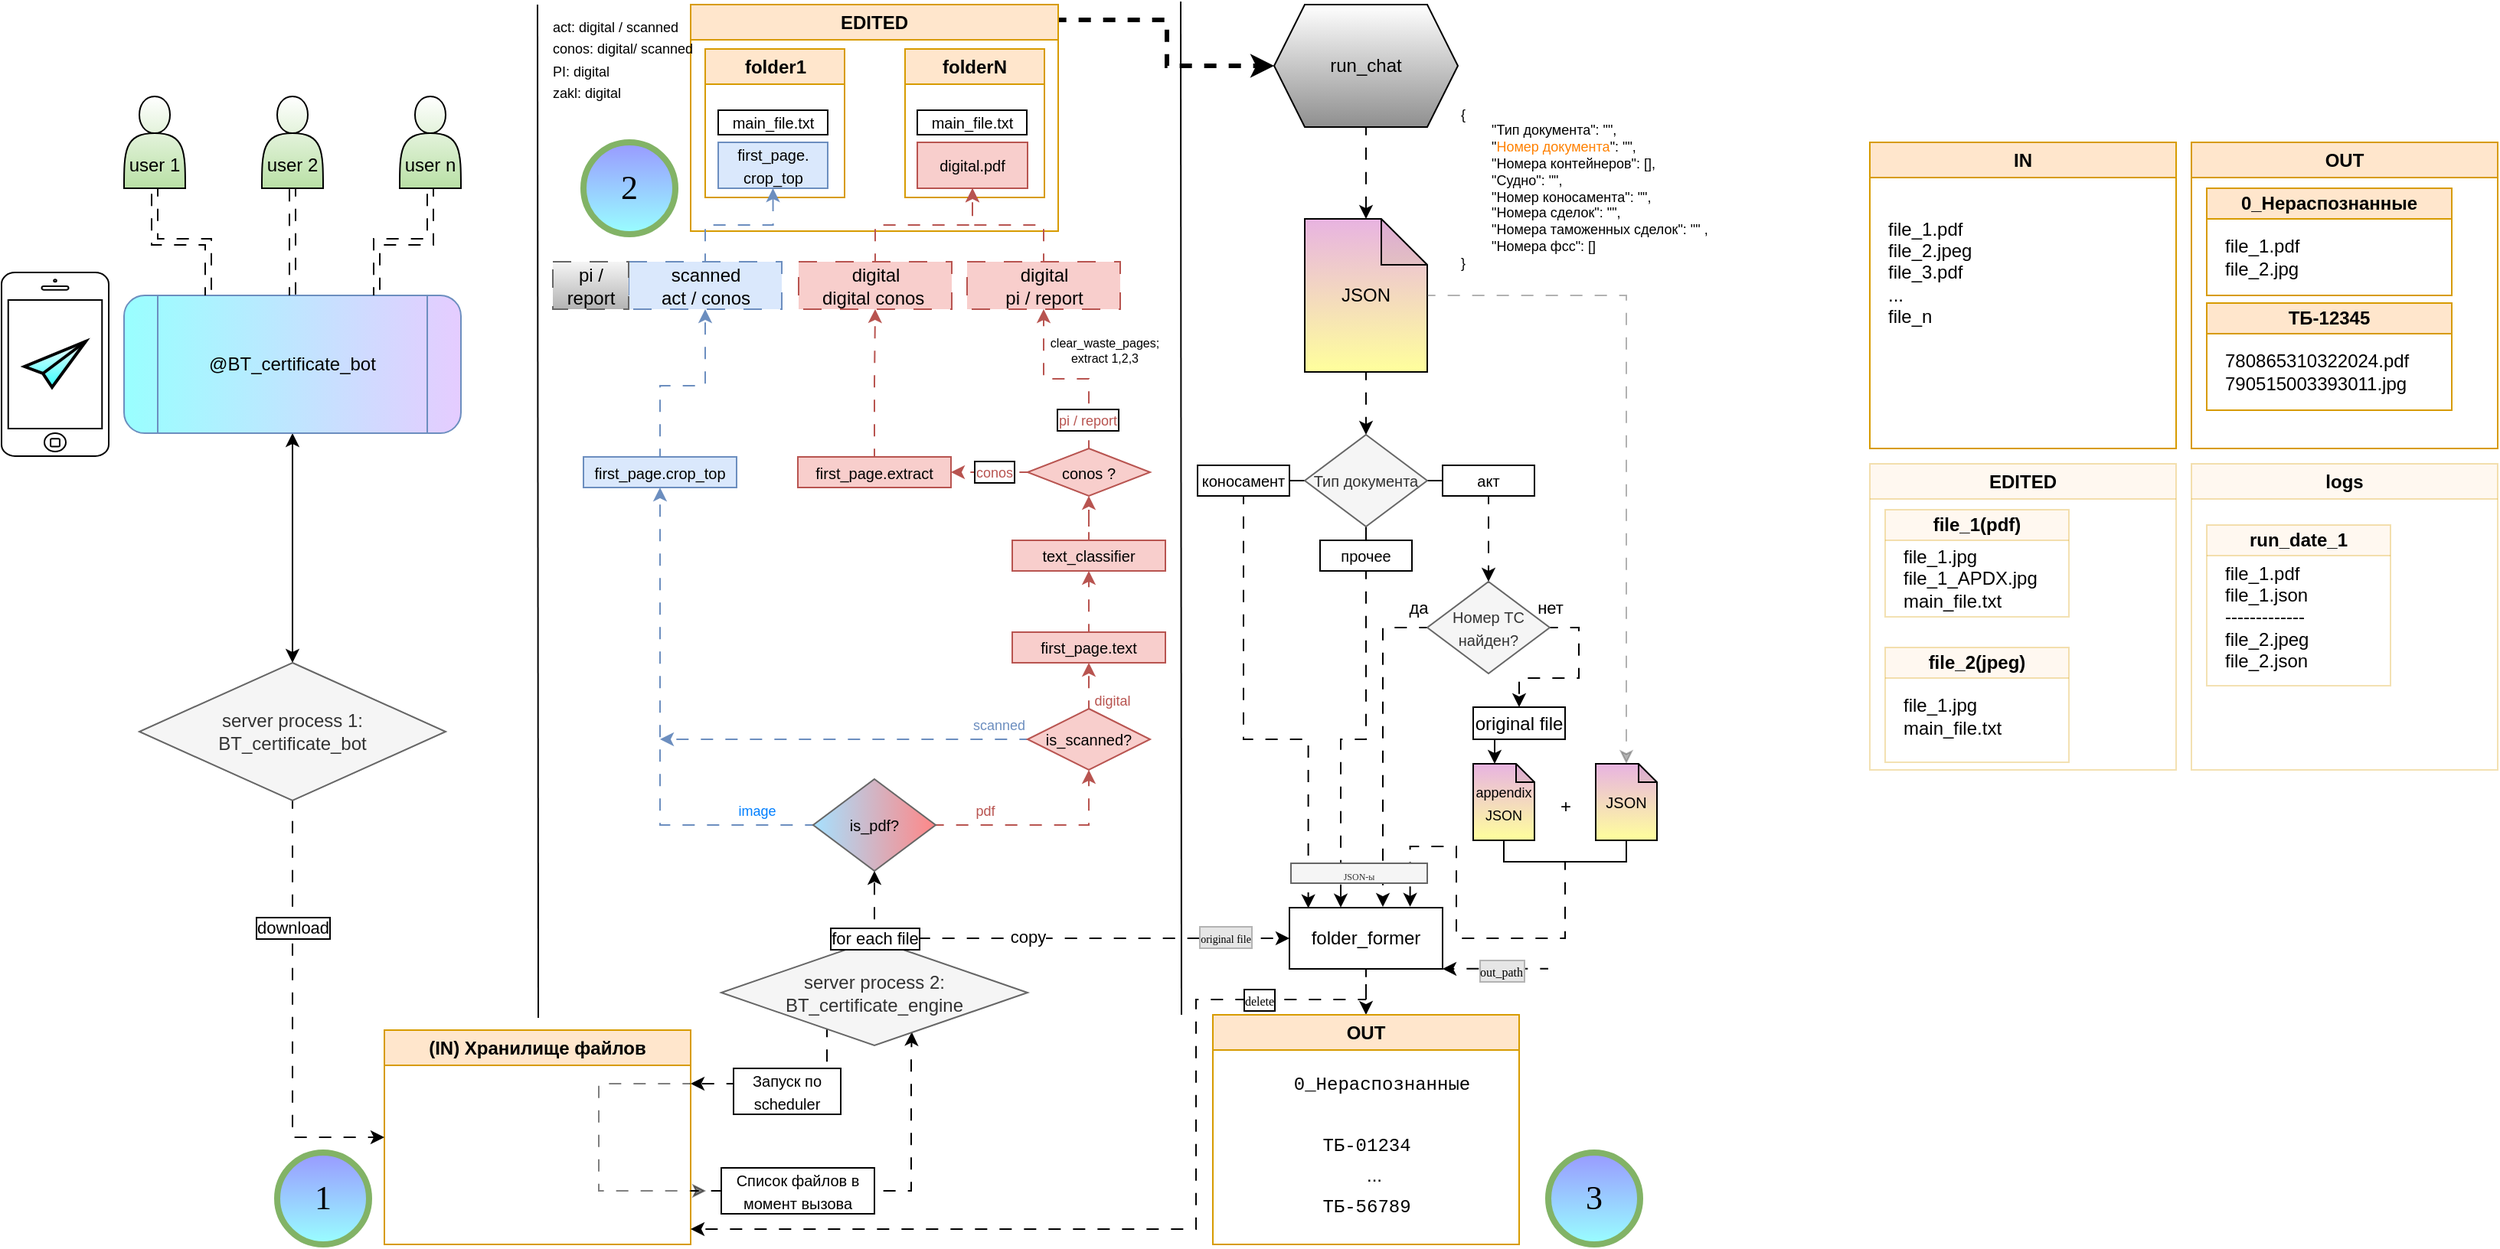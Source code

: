 <mxfile version="24.7.16">
  <diagram name="Страница — 1" id="nFlIvW7RXUWw04aqbfRn">
    <mxGraphModel dx="1095" dy="597" grid="1" gridSize="10" guides="1" tooltips="1" connect="1" arrows="1" fold="1" page="1" pageScale="1" pageWidth="1169" pageHeight="827" math="0" shadow="0">
      <root>
        <mxCell id="0" />
        <mxCell id="1" parent="0" />
        <mxCell id="kq3kGYvFlhLmw1rVurGL-20" style="edgeStyle=orthogonalEdgeStyle;rounded=0;orthogonalLoop=1;jettySize=auto;html=1;flowAnimation=1;exitX=1;exitY=0.75;exitDx=0;exitDy=0;entryX=0.622;entryY=0.873;entryDx=0;entryDy=0;entryPerimeter=0;" parent="1" source="-EUlAl6XK9tL0lI9C6Mr-7" target="kq3kGYvFlhLmw1rVurGL-16" edge="1">
          <mxGeometry relative="1" as="geometry">
            <mxPoint x="480" y="790" as="sourcePoint" />
            <mxPoint x="609" y="730" as="targetPoint" />
            <Array as="points">
              <mxPoint x="580" y="785" />
              <mxPoint x="604" y="785" />
              <mxPoint x="604" y="700" />
            </Array>
          </mxGeometry>
        </mxCell>
        <mxCell id="kq3kGYvFlhLmw1rVurGL-22" style="edgeStyle=orthogonalEdgeStyle;rounded=0;orthogonalLoop=1;jettySize=auto;html=1;flowAnimation=1;entryX=1;entryY=0.25;entryDx=0;entryDy=0;" parent="1" source="kq3kGYvFlhLmw1rVurGL-16" target="kq3kGYvFlhLmw1rVurGL-2" edge="1">
          <mxGeometry relative="1" as="geometry">
            <mxPoint x="559" y="536" as="sourcePoint" />
            <mxPoint x="418" y="715" as="targetPoint" />
            <Array as="points">
              <mxPoint x="549" y="715" />
            </Array>
          </mxGeometry>
        </mxCell>
        <mxCell id="kq3kGYvFlhLmw1rVurGL-16" value="&lt;div&gt;server process 2:&lt;/div&gt;BT_certificate_engine" style="rhombus;whiteSpace=wrap;html=1;fillColor=#f5f5f5;fontColor=#333333;strokeColor=#666666;" parent="1" vertex="1">
          <mxGeometry x="480" y="621" width="200" height="69" as="geometry" />
        </mxCell>
        <mxCell id="kq3kGYvFlhLmw1rVurGL-52" value="" style="html=1;verticalLabelPosition=bottom;labelBackgroundColor=#ffffff;verticalAlign=top;shadow=0;dashed=0;strokeWidth=1;shape=mxgraph.ios7.misc.iphone;strokeColor=#000000;" parent="1" vertex="1">
          <mxGeometry x="10" y="185" width="70" height="120" as="geometry" />
        </mxCell>
        <mxCell id="kq3kGYvFlhLmw1rVurGL-1" value="" style="endArrow=none;html=1;rounded=0;" parent="1" edge="1">
          <mxGeometry width="50" height="50" relative="1" as="geometry">
            <mxPoint x="360.5" y="672" as="sourcePoint" />
            <mxPoint x="360" y="10" as="targetPoint" />
          </mxGeometry>
        </mxCell>
        <mxCell id="kq3kGYvFlhLmw1rVurGL-2" value="(IN) Хранилище файлов" style="swimlane;whiteSpace=wrap;html=1;fillColor=#ffe6cc;strokeColor=#d79b00;" parent="1" vertex="1">
          <mxGeometry x="260" y="680" width="200" height="140" as="geometry" />
        </mxCell>
        <mxCell id="kq3kGYvFlhLmw1rVurGL-6" style="edgeStyle=orthogonalEdgeStyle;rounded=0;orthogonalLoop=1;jettySize=auto;html=1;entryX=0.5;entryY=0;entryDx=0;entryDy=0;startArrow=classic;startFill=1;" parent="1" source="kq3kGYvFlhLmw1rVurGL-3" target="kq3kGYvFlhLmw1rVurGL-4" edge="1">
          <mxGeometry relative="1" as="geometry" />
        </mxCell>
        <mxCell id="kq3kGYvFlhLmw1rVurGL-3" value="&lt;div&gt;&lt;span style=&quot;background-color: initial;&quot;&gt;@BT_certificate_bot&lt;/span&gt;&lt;br&gt;&lt;/div&gt;" style="shape=process;whiteSpace=wrap;html=1;backgroundOutline=1;fillColor=#E5CCFF;strokeColor=#6c8ebf;gradientColor=#99FFFF;gradientDirection=west;rounded=1;" parent="1" vertex="1">
          <mxGeometry x="90" y="200" width="220" height="90" as="geometry" />
        </mxCell>
        <mxCell id="kq3kGYvFlhLmw1rVurGL-14" style="edgeStyle=orthogonalEdgeStyle;rounded=0;orthogonalLoop=1;jettySize=auto;html=1;entryX=0;entryY=0.5;entryDx=0;entryDy=0;flowAnimation=1;" parent="1" source="kq3kGYvFlhLmw1rVurGL-4" target="kq3kGYvFlhLmw1rVurGL-2" edge="1">
          <mxGeometry relative="1" as="geometry" />
        </mxCell>
        <mxCell id="kq3kGYvFlhLmw1rVurGL-18" value="download" style="edgeLabel;html=1;align=center;verticalAlign=middle;resizable=0;points=[];labelBorderColor=default;" parent="kq3kGYvFlhLmw1rVurGL-14" vertex="1" connectable="0">
          <mxGeometry x="-0.406" relative="1" as="geometry">
            <mxPoint as="offset" />
          </mxGeometry>
        </mxCell>
        <mxCell id="kq3kGYvFlhLmw1rVurGL-4" value="&lt;div&gt;server process 1:&lt;/div&gt;BT_certificate_bot" style="rhombus;whiteSpace=wrap;html=1;fillColor=#f5f5f5;fontColor=#333333;strokeColor=#666666;" parent="1" vertex="1">
          <mxGeometry x="100" y="440" width="200" height="90" as="geometry" />
        </mxCell>
        <mxCell id="kq3kGYvFlhLmw1rVurGL-11" style="edgeStyle=orthogonalEdgeStyle;rounded=0;orthogonalLoop=1;jettySize=auto;html=1;entryX=0.5;entryY=0;entryDx=0;entryDy=0;startArrow=classic;startFill=1;flowAnimation=1;shape=link;" parent="1" source="kq3kGYvFlhLmw1rVurGL-7" target="kq3kGYvFlhLmw1rVurGL-3" edge="1">
          <mxGeometry relative="1" as="geometry" />
        </mxCell>
        <mxCell id="kq3kGYvFlhLmw1rVurGL-7" value="&lt;div&gt;&lt;br&gt;&lt;/div&gt;&lt;div&gt;&lt;br&gt;&lt;/div&gt;&lt;div&gt;user 2&lt;/div&gt;" style="shape=actor;whiteSpace=wrap;html=1;gradientColor=#B9E0A5;" parent="1" vertex="1">
          <mxGeometry x="180" y="70" width="40" height="60" as="geometry" />
        </mxCell>
        <mxCell id="kq3kGYvFlhLmw1rVurGL-12" style="edgeStyle=orthogonalEdgeStyle;rounded=0;orthogonalLoop=1;jettySize=auto;html=1;entryX=0.75;entryY=0;entryDx=0;entryDy=0;startArrow=classic;startFill=1;flowAnimation=1;shape=link;" parent="1" source="kq3kGYvFlhLmw1rVurGL-8" target="kq3kGYvFlhLmw1rVurGL-3" edge="1">
          <mxGeometry relative="1" as="geometry" />
        </mxCell>
        <mxCell id="kq3kGYvFlhLmw1rVurGL-8" value="&lt;div&gt;&lt;br&gt;&lt;/div&gt;&lt;div&gt;&lt;br&gt;&lt;/div&gt;&lt;div&gt;user n&lt;/div&gt;" style="shape=actor;whiteSpace=wrap;html=1;gradientColor=#B9E0A5;" parent="1" vertex="1">
          <mxGeometry x="270" y="70" width="40" height="60" as="geometry" />
        </mxCell>
        <mxCell id="kq3kGYvFlhLmw1rVurGL-10" style="edgeStyle=orthogonalEdgeStyle;rounded=0;orthogonalLoop=1;jettySize=auto;html=1;entryX=0.25;entryY=0;entryDx=0;entryDy=0;startArrow=classic;startFill=1;flowAnimation=1;shape=link;" parent="1" source="kq3kGYvFlhLmw1rVurGL-9" target="kq3kGYvFlhLmw1rVurGL-3" edge="1">
          <mxGeometry relative="1" as="geometry" />
        </mxCell>
        <mxCell id="kq3kGYvFlhLmw1rVurGL-9" value="&lt;div&gt;&lt;br&gt;&lt;/div&gt;&lt;div&gt;&lt;br&gt;&lt;/div&gt;&lt;div&gt;user 1&lt;/div&gt;" style="shape=actor;whiteSpace=wrap;html=1;gradientColor=#B9E0A5;" parent="1" vertex="1">
          <mxGeometry x="90" y="70" width="40" height="60" as="geometry" />
        </mxCell>
        <mxCell id="kq3kGYvFlhLmw1rVurGL-25" style="edgeStyle=orthogonalEdgeStyle;rounded=0;orthogonalLoop=1;jettySize=auto;html=1;entryX=0.5;entryY=1;entryDx=0;entryDy=0;flowAnimation=1;" parent="1" source="kq3kGYvFlhLmw1rVurGL-16" target="njDAms0orBpvmSmEVXDO-14" edge="1">
          <mxGeometry relative="1" as="geometry" />
        </mxCell>
        <mxCell id="kq3kGYvFlhLmw1rVurGL-39" style="edgeStyle=orthogonalEdgeStyle;rounded=0;orthogonalLoop=1;jettySize=auto;html=1;flowAnimation=1;entryX=0;entryY=0.5;entryDx=0;entryDy=0;exitX=0.5;exitY=0;exitDx=0;exitDy=0;" parent="1" source="kq3kGYvFlhLmw1rVurGL-16" target="kq3kGYvFlhLmw1rVurGL-38" edge="1">
          <mxGeometry relative="1" as="geometry">
            <Array as="points">
              <mxPoint x="580" y="620" />
            </Array>
            <mxPoint x="651" y="526" as="sourcePoint" />
            <mxPoint x="761" y="536" as="targetPoint" />
          </mxGeometry>
        </mxCell>
        <mxCell id="kq3kGYvFlhLmw1rVurGL-40" value="&lt;div&gt;&lt;font style=&quot;font-size: 7px;&quot;&gt;original file&lt;/font&gt;&lt;br&gt;&lt;/div&gt;" style="edgeLabel;html=1;align=center;verticalAlign=middle;resizable=0;points=[];labelBorderColor=#B3B3B3;fontFamily=Verdana;labelBackgroundColor=#E6E6E6;" parent="kq3kGYvFlhLmw1rVurGL-39" vertex="1" connectable="0">
          <mxGeometry x="-0.171" relative="1" as="geometry">
            <mxPoint x="117" y="-1" as="offset" />
          </mxGeometry>
        </mxCell>
        <mxCell id="ouEjtHn5Rx-40coeDPYF-10" value="copy" style="edgeLabel;html=1;align=center;verticalAlign=middle;resizable=0;points=[];" vertex="1" connectable="0" parent="kq3kGYvFlhLmw1rVurGL-39">
          <mxGeometry x="-0.141" y="-1" relative="1" as="geometry">
            <mxPoint x="-16" y="-2" as="offset" />
          </mxGeometry>
        </mxCell>
        <mxCell id="h1A5B0xEMKuemoL1fYNg-12" style="edgeStyle=orthogonalEdgeStyle;rounded=0;orthogonalLoop=1;jettySize=auto;html=1;entryX=0.5;entryY=1;entryDx=0;entryDy=0;fillColor=#dae8fc;strokeColor=#6c8ebf;flowAnimation=1;" parent="1" source="kq3kGYvFlhLmw1rVurGL-24" target="-EUlAl6XK9tL0lI9C6Mr-10" edge="1">
          <mxGeometry relative="1" as="geometry">
            <Array as="points">
              <mxPoint x="440" y="259" />
              <mxPoint x="470" y="259" />
            </Array>
          </mxGeometry>
        </mxCell>
        <mxCell id="kq3kGYvFlhLmw1rVurGL-24" value="&lt;font style=&quot;font-size: 10px;&quot;&gt;first_page.crop_top&lt;/font&gt;" style="rounded=0;whiteSpace=wrap;html=1;fillColor=#dae8fc;strokeColor=#6c8ebf;" parent="1" vertex="1">
          <mxGeometry x="390" y="305.5" width="100" height="20" as="geometry" />
        </mxCell>
        <mxCell id="kq3kGYvFlhLmw1rVurGL-30" value="run_chat" style="shape=hexagon;perimeter=hexagonPerimeter2;whiteSpace=wrap;html=1;fixedSize=1;gradientColor=#8F8F8F;" parent="1" vertex="1">
          <mxGeometry x="841" y="10" width="120" height="80" as="geometry" />
        </mxCell>
        <mxCell id="kq3kGYvFlhLmw1rVurGL-37" style="edgeStyle=orthogonalEdgeStyle;rounded=0;orthogonalLoop=1;jettySize=auto;html=1;flowAnimation=1;entryX=0.5;entryY=0;entryDx=0;entryDy=0;" parent="1" source="kq3kGYvFlhLmw1rVurGL-32" target="-EUlAl6XK9tL0lI9C6Mr-36" edge="1">
          <mxGeometry relative="1" as="geometry">
            <mxPoint x="901" y="314" as="targetPoint" />
          </mxGeometry>
        </mxCell>
        <mxCell id="kq3kGYvFlhLmw1rVurGL-32" value="JSON" style="shape=note;whiteSpace=wrap;html=1;backgroundOutline=1;darkOpacity=0.05;gradientColor=#FFFF9C;fillColor=#E8B3E1;" parent="1" vertex="1">
          <mxGeometry x="861" y="150" width="80" height="100" as="geometry" />
        </mxCell>
        <mxCell id="kq3kGYvFlhLmw1rVurGL-34" value="&lt;div style=&quot;font-size: 9px;&quot;&gt;&lt;font style=&quot;font-size: 9px;&quot;&gt;{&lt;/font&gt;&lt;/div&gt;&lt;div style=&quot;font-size: 9px;&quot;&gt;&lt;font style=&quot;font-size: 9px;&quot;&gt;&lt;span style=&quot;white-space: pre;&quot;&gt;&#x9;&lt;/span&gt;&quot;Тип документа&quot;: &quot;&quot;,&lt;br&gt;&lt;/font&gt;&lt;/div&gt;&lt;div style=&quot;font-size: 9px;&quot;&gt;&lt;span style=&quot;white-space-collapse: collapse;&quot;&gt;&lt;font style=&quot;font-size: 9px;&quot;&gt;&lt;span style=&quot;white-space-collapse: preserve;&quot;&gt;&#x9;&lt;/span&gt;&quot;&lt;font color=&quot;#ff8000&quot;&gt;Номер документа&lt;/font&gt;&quot;: &quot;&quot;,&lt;/font&gt;&lt;/span&gt;&lt;/div&gt;&lt;div style=&quot;font-size: 9px;&quot;&gt;&lt;span style=&quot;white-space-collapse: collapse;&quot;&gt;&lt;font style=&quot;font-size: 9px;&quot;&gt;&lt;span style=&quot;white-space-collapse: preserve;&quot;&gt;&#x9;&lt;/span&gt;&quot;Номера контейнеров&quot;: [],&lt;/font&gt;&lt;/span&gt;&lt;/div&gt;&lt;div style=&quot;font-size: 9px;&quot;&gt;&lt;span style=&quot;white-space-collapse: collapse;&quot;&gt;&lt;font style=&quot;font-size: 9px;&quot;&gt;&lt;span style=&quot;white-space-collapse: preserve;&quot;&gt;&#x9;&lt;/span&gt;&quot;Судно&quot;: &quot;&quot;,&lt;/font&gt;&lt;/span&gt;&lt;/div&gt;&lt;div style=&quot;font-size: 9px;&quot;&gt;&lt;span style=&quot;white-space-collapse: collapse;&quot;&gt;&lt;font style=&quot;font-size: 9px;&quot;&gt;&lt;span style=&quot;white-space-collapse: preserve;&quot;&gt;&#x9;&lt;/span&gt;&quot;Номер коносамента&quot;: &quot;&quot;,&lt;/font&gt;&lt;/span&gt;&lt;/div&gt;&lt;div style=&quot;font-size: 9px;&quot;&gt;&lt;span style=&quot;white-space-collapse: collapse;&quot;&gt;&lt;font style=&quot;font-size: 9px;&quot;&gt;&lt;span style=&quot;white-space-collapse: preserve;&quot;&gt;&#x9;&lt;/span&gt;&quot;Номера сделок&quot;: &quot;&quot;,&lt;/font&gt;&lt;/span&gt;&lt;/div&gt;&lt;div style=&quot;font-size: 9px;&quot;&gt;&lt;span style=&quot;white-space-collapse: collapse;&quot;&gt;&lt;font style=&quot;font-size: 9px;&quot;&gt;&lt;span style=&quot;white-space-collapse: preserve;&quot;&gt;&#x9;&lt;/span&gt;&quot;Номера таможенных сделок&quot;: &quot;&quot; ,&lt;/font&gt;&lt;/span&gt;&lt;/div&gt;&lt;div style=&quot;font-size: 9px;&quot;&gt;&lt;span style=&quot;white-space-collapse: collapse;&quot;&gt;&lt;font style=&quot;font-size: 9px;&quot;&gt;&lt;span style=&quot;white-space: pre;&quot;&gt;&#x9;&lt;/span&gt;&quot;Номера фсс&quot;: []&lt;/font&gt;&lt;/span&gt;&lt;/div&gt;&lt;div style=&quot;font-size: 9px;&quot;&gt;&lt;font style=&quot;font-size: 9px;&quot;&gt;}&lt;/font&gt;&lt;/div&gt;" style="text;html=1;align=left;verticalAlign=middle;resizable=0;points=[];autosize=1;strokeColor=none;fillColor=none;glass=0;rounded=0;" parent="1" vertex="1">
          <mxGeometry x="961" y="70" width="180" height="120" as="geometry" />
        </mxCell>
        <mxCell id="kq3kGYvFlhLmw1rVurGL-35" style="edgeStyle=orthogonalEdgeStyle;rounded=0;orthogonalLoop=1;jettySize=auto;html=1;entryX=0.5;entryY=0;entryDx=0;entryDy=0;entryPerimeter=0;flowAnimation=1;" parent="1" source="kq3kGYvFlhLmw1rVurGL-30" target="kq3kGYvFlhLmw1rVurGL-32" edge="1">
          <mxGeometry relative="1" as="geometry" />
        </mxCell>
        <mxCell id="kq3kGYvFlhLmw1rVurGL-41" style="edgeStyle=orthogonalEdgeStyle;rounded=0;orthogonalLoop=1;jettySize=auto;html=1;flowAnimation=1;entryX=0.5;entryY=0;entryDx=0;entryDy=0;" parent="1" source="kq3kGYvFlhLmw1rVurGL-38" target="kq3kGYvFlhLmw1rVurGL-43" edge="1">
          <mxGeometry relative="1" as="geometry">
            <mxPoint x="861" y="603.0" as="targetPoint" />
          </mxGeometry>
        </mxCell>
        <mxCell id="-EUlAl6XK9tL0lI9C6Mr-73" style="edgeStyle=orthogonalEdgeStyle;rounded=0;orthogonalLoop=1;jettySize=auto;html=1;exitX=0.5;exitY=1;exitDx=0;exitDy=0;flowAnimation=1;entryX=0.788;entryY=-0.015;entryDx=0;entryDy=0;entryPerimeter=0;" parent="1" source="-EUlAl6XK9tL0lI9C6Mr-72" target="kq3kGYvFlhLmw1rVurGL-38" edge="1">
          <mxGeometry relative="1" as="geometry">
            <mxPoint x="950" y="580" as="targetPoint" />
            <Array as="points">
              <mxPoint x="1031" y="620" />
              <mxPoint x="960" y="620" />
              <mxPoint x="960" y="560" />
              <mxPoint x="930" y="560" />
            </Array>
          </mxGeometry>
        </mxCell>
        <mxCell id="ouEjtHn5Rx-40coeDPYF-6" style="edgeStyle=orthogonalEdgeStyle;rounded=0;orthogonalLoop=1;jettySize=auto;html=1;flowAnimation=1;" edge="1" parent="1">
          <mxGeometry relative="1" as="geometry">
            <mxPoint x="460" y="810" as="targetPoint" />
            <mxPoint x="901" y="660" as="sourcePoint" />
            <Array as="points">
              <mxPoint x="790" y="660" />
              <mxPoint x="790" y="810" />
            </Array>
          </mxGeometry>
        </mxCell>
        <mxCell id="ouEjtHn5Rx-40coeDPYF-7" value="&lt;font style=&quot;font-size: 8px;&quot; face=&quot;Verdana&quot;&gt;delete&lt;/font&gt;" style="edgeLabel;html=1;align=center;verticalAlign=middle;resizable=0;points=[];labelBorderColor=default;" vertex="1" connectable="0" parent="ouEjtHn5Rx-40coeDPYF-6">
          <mxGeometry x="-0.879" relative="1" as="geometry">
            <mxPoint x="-34" as="offset" />
          </mxGeometry>
        </mxCell>
        <mxCell id="ouEjtHn5Rx-40coeDPYF-11" style="edgeStyle=orthogonalEdgeStyle;rounded=0;orthogonalLoop=1;jettySize=auto;html=1;exitX=1;exitY=1;exitDx=0;exitDy=0;entryX=1;entryY=1;entryDx=0;entryDy=0;flowAnimation=1;" edge="1" parent="1" target="kq3kGYvFlhLmw1rVurGL-38">
          <mxGeometry relative="1" as="geometry">
            <mxPoint x="1020" y="639.915" as="sourcePoint" />
            <Array as="points">
              <mxPoint x="970" y="640" />
              <mxPoint x="970" y="640" />
            </Array>
          </mxGeometry>
        </mxCell>
        <mxCell id="ouEjtHn5Rx-40coeDPYF-12" value="&lt;font face=&quot;Verdana&quot; style=&quot;font-size: 8px;&quot;&gt;out_path&lt;/font&gt;" style="edgeLabel;html=1;align=center;verticalAlign=middle;resizable=0;points=[];labelBackgroundColor=#E6E6E6;labelBorderColor=#B3B3B3;" vertex="1" connectable="0" parent="ouEjtHn5Rx-40coeDPYF-11">
          <mxGeometry x="-0.096" y="1" relative="1" as="geometry">
            <mxPoint as="offset" />
          </mxGeometry>
        </mxCell>
        <mxCell id="kq3kGYvFlhLmw1rVurGL-38" value="folder_former" style="rounded=0;whiteSpace=wrap;html=1;" parent="1" vertex="1">
          <mxGeometry x="851" y="600" width="100" height="40" as="geometry" />
        </mxCell>
        <mxCell id="kq3kGYvFlhLmw1rVurGL-43" value="OUT" style="swimlane;whiteSpace=wrap;html=1;fillColor=#ffe6cc;strokeColor=#d79b00;" parent="1" vertex="1">
          <mxGeometry x="801" y="670" width="200" height="150" as="geometry" />
        </mxCell>
        <mxCell id="kq3kGYvFlhLmw1rVurGL-44" value="" style="shape=image;verticalLabelPosition=bottom;labelBackgroundColor=default;verticalAlign=top;aspect=fixed;imageAspect=0;image=https://upload.wikimedia.org/wikipedia/commons/thumb/5/59/OneDrive_Folder_Icon.svg/2048px-OneDrive_Folder_Icon.svg.png;strokeWidth=0.5;" parent="kq3kGYvFlhLmw1rVurGL-43" vertex="1">
          <mxGeometry x="15" y="30" width="30" height="30" as="geometry" />
        </mxCell>
        <mxCell id="kq3kGYvFlhLmw1rVurGL-45" value="&lt;font face=&quot;Courier New&quot;&gt;0_Нераспознанные&lt;/font&gt;" style="text;html=1;align=center;verticalAlign=middle;resizable=0;points=[];autosize=1;strokeColor=none;fillColor=none;" parent="kq3kGYvFlhLmw1rVurGL-43" vertex="1">
          <mxGeometry x="40" y="30" width="140" height="30" as="geometry" />
        </mxCell>
        <mxCell id="kq3kGYvFlhLmw1rVurGL-46" value="" style="shape=image;verticalLabelPosition=bottom;labelBackgroundColor=default;verticalAlign=top;aspect=fixed;imageAspect=0;image=https://upload.wikimedia.org/wikipedia/commons/thumb/5/59/OneDrive_Folder_Icon.svg/2048px-OneDrive_Folder_Icon.svg.png;strokeWidth=0.5;" parent="kq3kGYvFlhLmw1rVurGL-43" vertex="1">
          <mxGeometry x="15" y="70" width="30" height="30" as="geometry" />
        </mxCell>
        <mxCell id="kq3kGYvFlhLmw1rVurGL-47" value="&lt;font face=&quot;Courier New&quot;&gt;ТБ-01234&lt;/font&gt;" style="text;html=1;align=center;verticalAlign=middle;resizable=0;points=[];autosize=1;strokeColor=none;fillColor=none;" parent="kq3kGYvFlhLmw1rVurGL-43" vertex="1">
          <mxGeometry x="60" y="70" width="80" height="30" as="geometry" />
        </mxCell>
        <mxCell id="kq3kGYvFlhLmw1rVurGL-48" value="" style="shape=image;verticalLabelPosition=bottom;labelBackgroundColor=default;verticalAlign=top;aspect=fixed;imageAspect=0;image=https://upload.wikimedia.org/wikipedia/commons/thumb/5/59/OneDrive_Folder_Icon.svg/2048px-OneDrive_Folder_Icon.svg.png;strokeWidth=0.5;" parent="kq3kGYvFlhLmw1rVurGL-43" vertex="1">
          <mxGeometry x="15" y="110" width="30" height="30" as="geometry" />
        </mxCell>
        <mxCell id="kq3kGYvFlhLmw1rVurGL-49" value="&lt;font face=&quot;Courier New&quot;&gt;ТБ-56789&lt;/font&gt;" style="text;html=1;align=center;verticalAlign=middle;resizable=0;points=[];autosize=1;strokeColor=none;fillColor=none;" parent="kq3kGYvFlhLmw1rVurGL-43" vertex="1">
          <mxGeometry x="60" y="110" width="80" height="30" as="geometry" />
        </mxCell>
        <mxCell id="kq3kGYvFlhLmw1rVurGL-50" value="..." style="text;html=1;align=center;verticalAlign=middle;resizable=0;points=[];autosize=1;strokeColor=none;fillColor=none;" parent="kq3kGYvFlhLmw1rVurGL-43" vertex="1">
          <mxGeometry x="90" y="90" width="30" height="30" as="geometry" />
        </mxCell>
        <mxCell id="kq3kGYvFlhLmw1rVurGL-51" value="" style="html=1;verticalLabelPosition=bottom;align=center;labelBackgroundColor=#ffffff;verticalAlign=top;strokeWidth=2;strokeColor=#000000;shadow=0;dashed=0;shape=mxgraph.ios7.icons.pointer;gradientColor=#33FFFF;" parent="1" vertex="1">
          <mxGeometry x="25" y="230" width="40" height="30" as="geometry" />
        </mxCell>
        <mxCell id="tVhSA4Isbbz2kF50FV48-4" value="IN" style="swimlane;whiteSpace=wrap;html=1;fillColor=#ffe6cc;strokeColor=#d79b00;" parent="1" vertex="1">
          <mxGeometry x="1230" y="100" width="200" height="200" as="geometry" />
        </mxCell>
        <mxCell id="tVhSA4Isbbz2kF50FV48-5" value="file_1.pdf&lt;div&gt;file_2.jpeg&lt;/div&gt;&lt;div&gt;file_3.pdf&lt;/div&gt;&lt;div&gt;...&lt;/div&gt;&lt;div&gt;file_n&lt;/div&gt;" style="text;html=1;align=left;verticalAlign=middle;resizable=0;points=[];autosize=1;strokeColor=none;fillColor=none;" parent="tVhSA4Isbbz2kF50FV48-4" vertex="1">
          <mxGeometry x="10" y="40" width="80" height="90" as="geometry" />
        </mxCell>
        <mxCell id="tVhSA4Isbbz2kF50FV48-6" value="EDITED" style="swimlane;whiteSpace=wrap;html=1;fillColor=#ffe6cc;strokeColor=#d79b00;opacity=30;" parent="1" vertex="1">
          <mxGeometry x="1230" y="310" width="200" height="200" as="geometry" />
        </mxCell>
        <mxCell id="tVhSA4Isbbz2kF50FV48-9" value="file_1(pdf)" style="swimlane;whiteSpace=wrap;html=1;fillColor=#ffe6cc;strokeColor=#d79b00;startSize=20;opacity=30;" parent="tVhSA4Isbbz2kF50FV48-6" vertex="1">
          <mxGeometry x="10" y="30" width="120" height="70" as="geometry" />
        </mxCell>
        <mxCell id="tVhSA4Isbbz2kF50FV48-11" value="file_1.jpg&lt;div&gt;file_1_APDX.jpg&lt;/div&gt;&lt;div&gt;main_file.txt&lt;/div&gt;" style="text;html=1;align=left;verticalAlign=middle;resizable=0;points=[];autosize=1;strokeColor=none;fillColor=none;opacity=30;" parent="tVhSA4Isbbz2kF50FV48-9" vertex="1">
          <mxGeometry x="10" y="15" width="110" height="60" as="geometry" />
        </mxCell>
        <mxCell id="tVhSA4Isbbz2kF50FV48-10" value="file_2(jpeg)" style="swimlane;whiteSpace=wrap;html=1;fillColor=#ffe6cc;strokeColor=#d79b00;startSize=20;opacity=30;" parent="tVhSA4Isbbz2kF50FV48-6" vertex="1">
          <mxGeometry x="10" y="120" width="120" height="75" as="geometry" />
        </mxCell>
        <mxCell id="tVhSA4Isbbz2kF50FV48-12" value="file_1.jpg&lt;div&gt;&lt;span style=&quot;background-color: initial;&quot;&gt;main_file.txt&lt;/span&gt;&lt;br&gt;&lt;/div&gt;" style="text;html=1;align=left;verticalAlign=middle;resizable=0;points=[];autosize=1;strokeColor=none;fillColor=none;opacity=30;" parent="tVhSA4Isbbz2kF50FV48-10" vertex="1">
          <mxGeometry x="10" y="25" width="90" height="40" as="geometry" />
        </mxCell>
        <mxCell id="tVhSA4Isbbz2kF50FV48-13" value="OUT" style="swimlane;whiteSpace=wrap;html=1;fillColor=#ffe6cc;strokeColor=#d79b00;" parent="1" vertex="1">
          <mxGeometry x="1440" y="100" width="200" height="200" as="geometry" />
        </mxCell>
        <mxCell id="njDAms0orBpvmSmEVXDO-1" value="0_Нераспознанные" style="swimlane;whiteSpace=wrap;html=1;fillColor=#ffe6cc;strokeColor=#d79b00;startSize=20;" parent="tVhSA4Isbbz2kF50FV48-13" vertex="1">
          <mxGeometry x="10" y="30" width="160" height="70" as="geometry" />
        </mxCell>
        <mxCell id="njDAms0orBpvmSmEVXDO-2" value="file_1.pdf&lt;div&gt;file_2.jpg&lt;br&gt;&lt;/div&gt;" style="text;html=1;align=left;verticalAlign=middle;resizable=0;points=[];autosize=1;strokeColor=none;fillColor=none;" parent="njDAms0orBpvmSmEVXDO-1" vertex="1">
          <mxGeometry x="10" y="25" width="70" height="40" as="geometry" />
        </mxCell>
        <mxCell id="njDAms0orBpvmSmEVXDO-3" value="ТБ-12345" style="swimlane;whiteSpace=wrap;html=1;fillColor=#ffe6cc;strokeColor=#d79b00;startSize=20;" parent="tVhSA4Isbbz2kF50FV48-13" vertex="1">
          <mxGeometry x="10" y="105" width="160" height="70" as="geometry" />
        </mxCell>
        <mxCell id="njDAms0orBpvmSmEVXDO-4" value="&lt;div&gt;780865310322024.pdf&lt;/div&gt;&lt;div&gt;&lt;span style=&quot;background-color: initial;&quot;&gt;790515003393011&lt;/span&gt;.jpg&lt;/div&gt;" style="text;html=1;align=left;verticalAlign=middle;resizable=0;points=[];autosize=1;strokeColor=none;fillColor=none;" parent="njDAms0orBpvmSmEVXDO-3" vertex="1">
          <mxGeometry x="10" y="25" width="140" height="40" as="geometry" />
        </mxCell>
        <mxCell id="tVhSA4Isbbz2kF50FV48-16" value="logs" style="swimlane;whiteSpace=wrap;html=1;fillColor=#ffe6cc;strokeColor=#d79b00;opacity=30;" parent="1" vertex="1">
          <mxGeometry x="1440" y="310" width="200" height="200" as="geometry" />
        </mxCell>
        <mxCell id="tVhSA4Isbbz2kF50FV48-22" value="run_date_1" style="swimlane;whiteSpace=wrap;html=1;fillColor=#ffe6cc;strokeColor=#d79b00;startSize=20;opacity=30;" parent="1" vertex="1">
          <mxGeometry x="1450" y="350" width="120" height="105" as="geometry" />
        </mxCell>
        <mxCell id="tVhSA4Isbbz2kF50FV48-23" value="file_1.pdf&lt;div&gt;file_1.json&lt;/div&gt;&lt;div&gt;-------------&lt;/div&gt;&lt;div&gt;file_2.jpeg&lt;/div&gt;&lt;div&gt;file_2.json&lt;/div&gt;" style="text;html=1;align=left;verticalAlign=middle;resizable=0;points=[];autosize=1;strokeColor=none;fillColor=none;opacity=30;" parent="tVhSA4Isbbz2kF50FV48-22" vertex="1">
          <mxGeometry x="10" y="15" width="80" height="90" as="geometry" />
        </mxCell>
        <mxCell id="njDAms0orBpvmSmEVXDO-6" style="edgeStyle=orthogonalEdgeStyle;rounded=0;orthogonalLoop=1;jettySize=auto;html=1;flowAnimation=1;fontColor=#3399FF;fillColor=#dae8fc;strokeColor=#6c8ebf;exitX=0;exitY=0.5;exitDx=0;exitDy=0;" parent="1" source="njDAms0orBpvmSmEVXDO-5" edge="1">
          <mxGeometry relative="1" as="geometry">
            <mxPoint x="440" y="490" as="targetPoint" />
            <mxPoint x="630" y="489.92" as="sourcePoint" />
          </mxGeometry>
        </mxCell>
        <mxCell id="njDAms0orBpvmSmEVXDO-7" value="&lt;font style=&quot;font-size: 9px;&quot;&gt;scanned&lt;/font&gt;" style="edgeLabel;html=1;align=center;verticalAlign=middle;resizable=0;points=[];fontColor=#6C8EBF;" parent="njDAms0orBpvmSmEVXDO-6" vertex="1" connectable="0">
          <mxGeometry x="-0.287" relative="1" as="geometry">
            <mxPoint x="66" y="-10" as="offset" />
          </mxGeometry>
        </mxCell>
        <mxCell id="njDAms0orBpvmSmEVXDO-9" style="edgeStyle=orthogonalEdgeStyle;rounded=0;orthogonalLoop=1;jettySize=auto;html=1;flowAnimation=1;exitX=0.5;exitY=0;exitDx=0;exitDy=0;fillColor=#f8cecc;strokeColor=#b85450;entryX=0.5;entryY=1;entryDx=0;entryDy=0;" parent="1" source="njDAms0orBpvmSmEVXDO-5" target="j_-6YqKrBve0cKnPBzYp-1" edge="1">
          <mxGeometry relative="1" as="geometry">
            <mxPoint x="679" y="370" as="targetPoint" />
            <Array as="points" />
          </mxGeometry>
        </mxCell>
        <mxCell id="njDAms0orBpvmSmEVXDO-10" value="&lt;font style=&quot;font-size: 9px;&quot;&gt;digital&lt;/font&gt;" style="edgeLabel;html=1;align=center;verticalAlign=middle;resizable=0;points=[];fontColor=#B85450;" parent="njDAms0orBpvmSmEVXDO-9" vertex="1" connectable="0">
          <mxGeometry x="-0.6" y="-2" relative="1" as="geometry">
            <mxPoint x="13" as="offset" />
          </mxGeometry>
        </mxCell>
        <mxCell id="njDAms0orBpvmSmEVXDO-5" value="&lt;font style=&quot;font-size: 10px;&quot;&gt;is_scanned?&lt;/font&gt;" style="rhombus;whiteSpace=wrap;html=1;fillColor=#f8cecc;strokeColor=#b85450;" parent="1" vertex="1">
          <mxGeometry x="680" y="470" width="80" height="40" as="geometry" />
        </mxCell>
        <mxCell id="njDAms0orBpvmSmEVXDO-15" style="edgeStyle=orthogonalEdgeStyle;rounded=0;orthogonalLoop=1;jettySize=auto;html=1;entryX=0.5;entryY=1;entryDx=0;entryDy=0;flowAnimation=1;fillColor=#f8cecc;strokeColor=#b85450;" parent="1" source="njDAms0orBpvmSmEVXDO-14" target="njDAms0orBpvmSmEVXDO-5" edge="1">
          <mxGeometry relative="1" as="geometry">
            <mxPoint x="679" y="477" as="targetPoint" />
          </mxGeometry>
        </mxCell>
        <mxCell id="njDAms0orBpvmSmEVXDO-17" value="&lt;font style=&quot;font-size: 9px;&quot;&gt;pdf&lt;/font&gt;" style="edgeLabel;html=1;align=center;verticalAlign=middle;resizable=0;points=[];fontColor=#B85450;" parent="njDAms0orBpvmSmEVXDO-15" vertex="1" connectable="0">
          <mxGeometry x="-0.307" relative="1" as="geometry">
            <mxPoint x="-15" y="-10" as="offset" />
          </mxGeometry>
        </mxCell>
        <mxCell id="njDAms0orBpvmSmEVXDO-16" style="edgeStyle=orthogonalEdgeStyle;rounded=0;orthogonalLoop=1;jettySize=auto;html=1;entryX=0.5;entryY=1;entryDx=0;entryDy=0;flowAnimation=1;fillColor=#dae8fc;strokeColor=#6c8ebf;" parent="1" source="njDAms0orBpvmSmEVXDO-14" target="kq3kGYvFlhLmw1rVurGL-24" edge="1">
          <mxGeometry relative="1" as="geometry" />
        </mxCell>
        <mxCell id="njDAms0orBpvmSmEVXDO-18" value="&lt;font style=&quot;font-size: 9px;&quot;&gt;image&lt;/font&gt;" style="edgeLabel;html=1;align=center;verticalAlign=middle;resizable=0;points=[];fontColor=#007FFF;" parent="njDAms0orBpvmSmEVXDO-16" vertex="1" connectable="0">
          <mxGeometry x="-0.718" relative="1" as="geometry">
            <mxPoint x="8" y="-10" as="offset" />
          </mxGeometry>
        </mxCell>
        <mxCell id="njDAms0orBpvmSmEVXDO-14" value="&lt;font style=&quot;font-size: 10px;&quot;&gt;is_pdf?&lt;/font&gt;" style="rhombus;whiteSpace=wrap;html=1;gradientColor=#FF8787;gradientDirection=east;fillColor=#A6E1FF;strokeWidth=1;strokeColor=#666666;" parent="1" vertex="1">
          <mxGeometry x="540" y="516" width="80" height="60" as="geometry" />
        </mxCell>
        <mxCell id="j_-6YqKrBve0cKnPBzYp-30" style="edgeStyle=orthogonalEdgeStyle;rounded=0;orthogonalLoop=1;jettySize=auto;html=1;entryX=0;entryY=0.5;entryDx=0;entryDy=0;flowAnimation=1;strokeWidth=3;" parent="1" source="W8CIVgpLSEFgTAD0cFvs-1" target="kq3kGYvFlhLmw1rVurGL-30" edge="1">
          <mxGeometry relative="1" as="geometry">
            <Array as="points">
              <mxPoint x="771" y="20" />
              <mxPoint x="771" y="50" />
            </Array>
          </mxGeometry>
        </mxCell>
        <mxCell id="W8CIVgpLSEFgTAD0cFvs-1" value="EDITED" style="swimlane;whiteSpace=wrap;html=1;fillColor=#ffe6cc;strokeColor=#d79b00;" parent="1" vertex="1">
          <mxGeometry x="460" y="10" width="240" height="148" as="geometry" />
        </mxCell>
        <mxCell id="h1A5B0xEMKuemoL1fYNg-16" value="folder1" style="swimlane;whiteSpace=wrap;html=1;fillColor=#ffe6cc;strokeColor=#d79b00;" parent="W8CIVgpLSEFgTAD0cFvs-1" vertex="1">
          <mxGeometry x="9.5" y="29" width="91" height="97" as="geometry" />
        </mxCell>
        <mxCell id="-EUlAl6XK9tL0lI9C6Mr-30" value="&lt;div&gt;&lt;span style=&quot;font-size: 10px;&quot;&gt;first_page.&lt;/span&gt;&lt;/div&gt;&lt;div&gt;&lt;span style=&quot;font-size: 10px;&quot;&gt;crop_top&lt;/span&gt;&lt;br&gt;&lt;/div&gt;" style="rounded=0;whiteSpace=wrap;html=1;fillColor=#dae8fc;strokeColor=#6c8ebf;" parent="h1A5B0xEMKuemoL1fYNg-16" vertex="1">
          <mxGeometry x="8.5" y="61" width="71.5" height="30" as="geometry" />
        </mxCell>
        <mxCell id="h1A5B0xEMKuemoL1fYNg-19" value="&lt;font style=&quot;font-size: 10px;&quot;&gt;main_file.txt&lt;/font&gt;" style="rounded=0;whiteSpace=wrap;html=1;" parent="h1A5B0xEMKuemoL1fYNg-16" vertex="1">
          <mxGeometry x="8.5" y="40" width="71.5" height="16" as="geometry" />
        </mxCell>
        <mxCell id="h1A5B0xEMKuemoL1fYNg-17" value="folderN" style="swimlane;whiteSpace=wrap;html=1;fillColor=#ffe6cc;strokeColor=#d79b00;" parent="W8CIVgpLSEFgTAD0cFvs-1" vertex="1">
          <mxGeometry x="140" y="29" width="91" height="97" as="geometry" />
        </mxCell>
        <mxCell id="-EUlAl6XK9tL0lI9C6Mr-27" value="&lt;font style=&quot;font-size: 10px;&quot;&gt;digital.pdf&lt;/font&gt;" style="rounded=0;whiteSpace=wrap;html=1;fillColor=#f8cecc;strokeColor=#b85450;" parent="h1A5B0xEMKuemoL1fYNg-17" vertex="1">
          <mxGeometry x="8" y="61" width="72" height="30" as="geometry" />
        </mxCell>
        <mxCell id="h1A5B0xEMKuemoL1fYNg-20" value="&lt;font style=&quot;font-size: 10px;&quot;&gt;main_file.txt&lt;/font&gt;" style="rounded=0;whiteSpace=wrap;html=1;" parent="h1A5B0xEMKuemoL1fYNg-17" vertex="1">
          <mxGeometry x="8" y="40" width="71.5" height="16" as="geometry" />
        </mxCell>
        <mxCell id="W8CIVgpLSEFgTAD0cFvs-3" value="&lt;font style=&quot;font-size: 9px;&quot;&gt;act: digital / scanned&lt;/font&gt;&lt;div&gt;&lt;font style=&quot;font-size: 9px;&quot;&gt;conos: digital/ scanned&lt;/font&gt;&lt;/div&gt;&lt;div style=&quot;&quot;&gt;&lt;font style=&quot;font-size: 9px;&quot;&gt;PI: digital&lt;/font&gt;&lt;/div&gt;&lt;div&gt;&lt;font style=&quot;font-size: 9px;&quot;&gt;zakl: digital&lt;/font&gt;&lt;/div&gt;" style="text;html=1;align=left;verticalAlign=middle;resizable=0;points=[];autosize=1;strokeColor=none;fillColor=none;" parent="1" vertex="1">
          <mxGeometry x="368" y="10" width="120" height="70" as="geometry" />
        </mxCell>
        <mxCell id="-EUlAl6XK9tL0lI9C6Mr-4" value="" style="edgeStyle=orthogonalEdgeStyle;orthogonalLoop=1;jettySize=auto;html=1;rounded=0;exitX=1;exitY=0.25;exitDx=0;exitDy=0;flowAnimation=1;opacity=50;" parent="1" source="kq3kGYvFlhLmw1rVurGL-2" edge="1">
          <mxGeometry width="100" relative="1" as="geometry">
            <mxPoint x="391" y="715.0" as="sourcePoint" />
            <mxPoint x="470" y="785" as="targetPoint" />
            <Array as="points">
              <mxPoint x="400" y="715" />
              <mxPoint x="400" y="785" />
            </Array>
          </mxGeometry>
        </mxCell>
        <mxCell id="-EUlAl6XK9tL0lI9C6Mr-6" value="&lt;font style=&quot;font-size: 10px;&quot;&gt;Запуск по scheduler&lt;/font&gt;" style="rounded=0;whiteSpace=wrap;html=1;" parent="1" vertex="1">
          <mxGeometry x="488" y="705" width="70" height="30" as="geometry" />
        </mxCell>
        <mxCell id="h1A5B0xEMKuemoL1fYNg-15" style="edgeStyle=orthogonalEdgeStyle;rounded=0;orthogonalLoop=1;jettySize=auto;html=1;entryX=0.5;entryY=1;entryDx=0;entryDy=0;fillColor=#f8cecc;strokeColor=#b85450;flowAnimation=1;" parent="1" source="-EUlAl6XK9tL0lI9C6Mr-9" target="-EUlAl6XK9tL0lI9C6Mr-27" edge="1">
          <mxGeometry relative="1" as="geometry" />
        </mxCell>
        <mxCell id="-EUlAl6XK9tL0lI9C6Mr-9" value="&lt;div&gt;digital&lt;/div&gt;digital conos&amp;nbsp;" style="rounded=0;whiteSpace=wrap;html=1;fillColor=#f8cecc;strokeColor=#b85450;dashed=1;dashPattern=12 12;" parent="1" vertex="1">
          <mxGeometry x="530.5" y="178" width="100" height="31" as="geometry" />
        </mxCell>
        <mxCell id="h1A5B0xEMKuemoL1fYNg-14" style="edgeStyle=orthogonalEdgeStyle;rounded=0;orthogonalLoop=1;jettySize=auto;html=1;entryX=0.5;entryY=1;entryDx=0;entryDy=0;flowAnimation=1;fillColor=#dae8fc;strokeColor=#6c8ebf;" parent="1" source="-EUlAl6XK9tL0lI9C6Mr-10" target="-EUlAl6XK9tL0lI9C6Mr-30" edge="1">
          <mxGeometry relative="1" as="geometry" />
        </mxCell>
        <mxCell id="-EUlAl6XK9tL0lI9C6Mr-10" value="&lt;div&gt;scanned&lt;/div&gt;act / conos" style="rounded=0;whiteSpace=wrap;html=1;fillColor=#dae8fc;strokeColor=#6c8ebf;fillStyle=auto;glass=0;dashed=1;dashPattern=12 12;" parent="1" vertex="1">
          <mxGeometry x="419.5" y="178" width="100" height="31" as="geometry" />
        </mxCell>
        <mxCell id="-EUlAl6XK9tL0lI9C6Mr-45" style="edgeStyle=orthogonalEdgeStyle;rounded=0;orthogonalLoop=1;jettySize=auto;html=1;entryX=0;entryY=0.5;entryDx=0;entryDy=0;endArrow=none;endFill=0;" parent="1" source="-EUlAl6XK9tL0lI9C6Mr-36" target="-EUlAl6XK9tL0lI9C6Mr-39" edge="1">
          <mxGeometry relative="1" as="geometry" />
        </mxCell>
        <mxCell id="-EUlAl6XK9tL0lI9C6Mr-46" style="edgeStyle=orthogonalEdgeStyle;rounded=0;orthogonalLoop=1;jettySize=auto;html=1;entryX=1;entryY=0.5;entryDx=0;entryDy=0;endArrow=none;endFill=0;" parent="1" source="-EUlAl6XK9tL0lI9C6Mr-36" target="-EUlAl6XK9tL0lI9C6Mr-40" edge="1">
          <mxGeometry relative="1" as="geometry" />
        </mxCell>
        <mxCell id="-EUlAl6XK9tL0lI9C6Mr-76" style="edgeStyle=orthogonalEdgeStyle;rounded=0;orthogonalLoop=1;jettySize=auto;html=1;entryX=0.5;entryY=0;entryDx=0;entryDy=0;endArrow=none;endFill=0;" parent="1" source="-EUlAl6XK9tL0lI9C6Mr-36" target="-EUlAl6XK9tL0lI9C6Mr-75" edge="1">
          <mxGeometry relative="1" as="geometry" />
        </mxCell>
        <mxCell id="-EUlAl6XK9tL0lI9C6Mr-36" value="&lt;span style=&quot;font-size: 10px;&quot;&gt;Тип документа&lt;/span&gt;" style="rhombus;whiteSpace=wrap;html=1;gradientDirection=east;fillColor=#f5f5f5;strokeWidth=1;strokeColor=#666666;fontColor=#333333;" parent="1" vertex="1">
          <mxGeometry x="861" y="291" width="80" height="60" as="geometry" />
        </mxCell>
        <mxCell id="-EUlAl6XK9tL0lI9C6Mr-42" style="edgeStyle=orthogonalEdgeStyle;rounded=0;orthogonalLoop=1;jettySize=auto;html=1;entryX=0.5;entryY=0;entryDx=0;entryDy=0;flowAnimation=1;" parent="1" source="-EUlAl6XK9tL0lI9C6Mr-39" target="-EUlAl6XK9tL0lI9C6Mr-44" edge="1">
          <mxGeometry relative="1" as="geometry">
            <mxPoint x="981.0" y="371" as="targetPoint" />
          </mxGeometry>
        </mxCell>
        <mxCell id="-EUlAl6XK9tL0lI9C6Mr-39" value="&lt;font style=&quot;font-size: 10px;&quot;&gt;акт&lt;/font&gt;" style="rounded=0;whiteSpace=wrap;html=1;" parent="1" vertex="1">
          <mxGeometry x="951" y="311" width="60" height="20" as="geometry" />
        </mxCell>
        <mxCell id="-EUlAl6XK9tL0lI9C6Mr-40" value="&lt;font style=&quot;font-size: 10px;&quot;&gt;коносамент&lt;/font&gt;" style="rounded=0;whiteSpace=wrap;html=1;" parent="1" vertex="1">
          <mxGeometry x="791" y="311" width="60" height="20" as="geometry" />
        </mxCell>
        <mxCell id="-EUlAl6XK9tL0lI9C6Mr-55" style="edgeStyle=orthogonalEdgeStyle;rounded=0;orthogonalLoop=1;jettySize=auto;html=1;entryX=0.5;entryY=0;entryDx=0;entryDy=0;exitX=1;exitY=0.5;exitDx=0;exitDy=0;flowAnimation=1;" parent="1" source="-EUlAl6XK9tL0lI9C6Mr-44" target="-EUlAl6XK9tL0lI9C6Mr-59" edge="1">
          <mxGeometry relative="1" as="geometry">
            <Array as="points">
              <mxPoint x="1040" y="417" />
              <mxPoint x="1040" y="450" />
              <mxPoint x="1001" y="450" />
            </Array>
          </mxGeometry>
        </mxCell>
        <mxCell id="-EUlAl6XK9tL0lI9C6Mr-69" value="нет" style="edgeLabel;html=1;align=center;verticalAlign=middle;resizable=0;points=[];" parent="-EUlAl6XK9tL0lI9C6Mr-55" vertex="1" connectable="0">
          <mxGeometry x="-0.88" y="-1" relative="1" as="geometry">
            <mxPoint x="-7" y="-14" as="offset" />
          </mxGeometry>
        </mxCell>
        <mxCell id="-EUlAl6XK9tL0lI9C6Mr-57" style="edgeStyle=orthogonalEdgeStyle;rounded=0;orthogonalLoop=1;jettySize=auto;html=1;entryX=0.607;entryY=-0.012;entryDx=0;entryDy=0;flowAnimation=1;entryPerimeter=0;" parent="1" source="-EUlAl6XK9tL0lI9C6Mr-44" target="kq3kGYvFlhLmw1rVurGL-38" edge="1">
          <mxGeometry relative="1" as="geometry">
            <mxPoint x="861" y="410" as="targetPoint" />
            <Array as="points">
              <mxPoint x="912" y="417" />
              <mxPoint x="912" y="599" />
            </Array>
          </mxGeometry>
        </mxCell>
        <mxCell id="-EUlAl6XK9tL0lI9C6Mr-78" value="да" style="edgeLabel;html=1;align=center;verticalAlign=middle;resizable=0;points=[];" parent="-EUlAl6XK9tL0lI9C6Mr-57" vertex="1" connectable="0">
          <mxGeometry x="-0.915" relative="1" as="geometry">
            <mxPoint x="3" y="-13" as="offset" />
          </mxGeometry>
        </mxCell>
        <mxCell id="-EUlAl6XK9tL0lI9C6Mr-44" value="&lt;span style=&quot;font-size: 10px;&quot;&gt;Номер ТС&lt;/span&gt;&lt;div&gt;&lt;span style=&quot;font-size: 10px;&quot;&gt;найден?&lt;/span&gt;&lt;/div&gt;" style="rhombus;whiteSpace=wrap;html=1;gradientDirection=east;fillColor=#f5f5f5;strokeWidth=1;strokeColor=#666666;fontColor=#333333;" parent="1" vertex="1">
          <mxGeometry x="941" y="387" width="80" height="60" as="geometry" />
        </mxCell>
        <mxCell id="-EUlAl6XK9tL0lI9C6Mr-60" style="edgeStyle=orthogonalEdgeStyle;rounded=0;orthogonalLoop=1;jettySize=auto;html=1;entryX=0;entryY=0;entryDx=14;entryDy=0;entryPerimeter=0;" parent="1" source="-EUlAl6XK9tL0lI9C6Mr-59" target="-EUlAl6XK9tL0lI9C6Mr-61" edge="1">
          <mxGeometry relative="1" as="geometry">
            <mxPoint x="1031" y="546" as="targetPoint" />
            <Array as="points">
              <mxPoint x="985" y="491" />
            </Array>
          </mxGeometry>
        </mxCell>
        <mxCell id="-EUlAl6XK9tL0lI9C6Mr-59" value="original file" style="rounded=0;whiteSpace=wrap;html=1;" parent="1" vertex="1">
          <mxGeometry x="971" y="469" width="60" height="21" as="geometry" />
        </mxCell>
        <mxCell id="-EUlAl6XK9tL0lI9C6Mr-61" value="&lt;div&gt;&lt;font style=&quot;font-size: 9px;&quot;&gt;appendix&lt;/font&gt;&lt;/div&gt;&lt;font style=&quot;font-size: 9px;&quot;&gt;JSON&lt;/font&gt;" style="shape=note;whiteSpace=wrap;html=1;backgroundOutline=1;darkOpacity=0.05;gradientColor=#FFFF9C;fillColor=#E8B3E1;size=12;" parent="1" vertex="1">
          <mxGeometry x="971" y="506" width="40" height="50" as="geometry" />
        </mxCell>
        <mxCell id="-EUlAl6XK9tL0lI9C6Mr-64" value="&lt;div&gt;&lt;font size=&quot;1&quot;&gt;JSON&lt;/font&gt;&lt;/div&gt;" style="shape=note;whiteSpace=wrap;html=1;backgroundOutline=1;darkOpacity=0.05;gradientColor=#FFFF9C;fillColor=#E8B3E1;size=12;" parent="1" vertex="1">
          <mxGeometry x="1051" y="506" width="40" height="50" as="geometry" />
        </mxCell>
        <mxCell id="-EUlAl6XK9tL0lI9C6Mr-65" value="+" style="text;html=1;align=center;verticalAlign=middle;resizable=0;points=[];autosize=1;strokeColor=none;fillColor=none;" parent="1" vertex="1">
          <mxGeometry x="1016" y="519" width="30" height="30" as="geometry" />
        </mxCell>
        <mxCell id="-EUlAl6XK9tL0lI9C6Mr-72" value="" style="shape=partialRectangle;whiteSpace=wrap;html=1;bottom=1;right=1;left=1;top=0;fillColor=none;routingCenterX=-0.5;" parent="1" vertex="1">
          <mxGeometry x="991" y="556" width="80" height="14" as="geometry" />
        </mxCell>
        <mxCell id="-EUlAl6XK9tL0lI9C6Mr-74" style="edgeStyle=orthogonalEdgeStyle;rounded=0;orthogonalLoop=1;jettySize=auto;html=1;flowAnimation=1;exitX=0.5;exitY=1;exitDx=0;exitDy=0;entryX=0.335;entryY=-0.003;entryDx=0;entryDy=0;entryPerimeter=0;" parent="1" source="-EUlAl6XK9tL0lI9C6Mr-75" target="kq3kGYvFlhLmw1rVurGL-38" edge="1">
          <mxGeometry relative="1" as="geometry">
            <mxPoint x="910" y="550" as="targetPoint" />
          </mxGeometry>
        </mxCell>
        <mxCell id="-EUlAl6XK9tL0lI9C6Mr-75" value="&lt;font style=&quot;font-size: 10px;&quot;&gt;прочее&lt;/font&gt;" style="rounded=0;whiteSpace=wrap;html=1;" parent="1" vertex="1">
          <mxGeometry x="871" y="360" width="60" height="20" as="geometry" />
        </mxCell>
        <mxCell id="-EUlAl6XK9tL0lI9C6Mr-77" style="edgeStyle=orthogonalEdgeStyle;rounded=0;orthogonalLoop=1;jettySize=auto;html=1;entryX=0.5;entryY=0;entryDx=0;entryDy=0;entryPerimeter=0;flowAnimation=1;fillColor=#f5f5f5;gradientColor=#b3b3b3;strokeColor=#666666;opacity=50;" parent="1" source="kq3kGYvFlhLmw1rVurGL-32" target="-EUlAl6XK9tL0lI9C6Mr-64" edge="1">
          <mxGeometry relative="1" as="geometry" />
        </mxCell>
        <mxCell id="h1A5B0xEMKuemoL1fYNg-1" value="" style="endArrow=none;html=1;rounded=0;" parent="1" edge="1">
          <mxGeometry width="50" height="50" relative="1" as="geometry">
            <mxPoint x="780.5" y="670" as="sourcePoint" />
            <mxPoint x="780" y="8" as="targetPoint" />
          </mxGeometry>
        </mxCell>
        <mxCell id="h1A5B0xEMKuemoL1fYNg-5" value="for each file&lt;div&gt;&lt;/div&gt;" style="edgeLabel;html=1;align=center;verticalAlign=middle;resizable=0;points=[];labelBorderColor=default;" parent="1" vertex="1" connectable="0">
          <mxGeometry x="579.996" y="620.001" as="geometry" />
        </mxCell>
        <mxCell id="h1A5B0xEMKuemoL1fYNg-21" value="" style="edgeStyle=orthogonalEdgeStyle;rounded=0;orthogonalLoop=1;jettySize=auto;html=1;flowAnimation=1;entryX=0.649;entryY=0.861;entryDx=0;entryDy=0;entryPerimeter=0;exitX=1;exitY=0.75;exitDx=0;exitDy=0;" parent="1" source="kq3kGYvFlhLmw1rVurGL-2" target="-EUlAl6XK9tL0lI9C6Mr-7" edge="1">
          <mxGeometry relative="1" as="geometry">
            <mxPoint x="460" y="785" as="sourcePoint" />
            <mxPoint x="614" y="698" as="targetPoint" />
            <Array as="points" />
          </mxGeometry>
        </mxCell>
        <mxCell id="-EUlAl6XK9tL0lI9C6Mr-7" value="&lt;span style=&quot;font-size: 10px;&quot;&gt;Список файлов в момент вызова&lt;/span&gt;" style="rounded=0;whiteSpace=wrap;html=1;" parent="1" vertex="1">
          <mxGeometry x="480" y="770" width="100" height="30" as="geometry" />
        </mxCell>
        <mxCell id="j_-6YqKrBve0cKnPBzYp-13" style="edgeStyle=orthogonalEdgeStyle;rounded=0;orthogonalLoop=1;jettySize=auto;html=1;entryX=0.5;entryY=1;entryDx=0;entryDy=0;fillColor=#f8cecc;strokeColor=#b85450;flowAnimation=1;" parent="1" source="j_-6YqKrBve0cKnPBzYp-1" target="j_-6YqKrBve0cKnPBzYp-9" edge="1">
          <mxGeometry relative="1" as="geometry" />
        </mxCell>
        <mxCell id="j_-6YqKrBve0cKnPBzYp-1" value="&lt;font style=&quot;font-size: 10px;&quot;&gt;first_page.text&lt;/font&gt;" style="rounded=0;whiteSpace=wrap;html=1;fillColor=#f8cecc;strokeColor=#b85450;" parent="1" vertex="1">
          <mxGeometry x="670" y="420" width="100" height="20" as="geometry" />
        </mxCell>
        <mxCell id="j_-6YqKrBve0cKnPBzYp-14" style="edgeStyle=orthogonalEdgeStyle;rounded=0;orthogonalLoop=1;jettySize=auto;html=1;entryX=0.5;entryY=1;entryDx=0;entryDy=0;fillColor=#f8cecc;strokeColor=#b85450;flowAnimation=1;" parent="1" source="j_-6YqKrBve0cKnPBzYp-9" target="j_-6YqKrBve0cKnPBzYp-10" edge="1">
          <mxGeometry relative="1" as="geometry" />
        </mxCell>
        <mxCell id="j_-6YqKrBve0cKnPBzYp-9" value="&lt;span style=&quot;font-size: 10px;&quot;&gt;text_classifier&lt;/span&gt;" style="rounded=0;whiteSpace=wrap;html=1;fillColor=#f8cecc;strokeColor=#b85450;" parent="1" vertex="1">
          <mxGeometry x="670" y="360" width="100" height="20" as="geometry" />
        </mxCell>
        <mxCell id="j_-6YqKrBve0cKnPBzYp-15" style="edgeStyle=orthogonalEdgeStyle;rounded=0;orthogonalLoop=1;jettySize=auto;html=1;entryX=1;entryY=0.5;entryDx=0;entryDy=0;fillColor=#f8cecc;strokeColor=#b85450;flowAnimation=1;deletable=1;strokeOpacity=100;" parent="1" source="j_-6YqKrBve0cKnPBzYp-10" target="j_-6YqKrBve0cKnPBzYp-12" edge="1">
          <mxGeometry relative="1" as="geometry" />
        </mxCell>
        <mxCell id="j_-6YqKrBve0cKnPBzYp-26" style="edgeStyle=orthogonalEdgeStyle;rounded=0;orthogonalLoop=1;jettySize=auto;html=1;entryX=0.5;entryY=1;entryDx=0;entryDy=0;fillColor=#f8cecc;strokeColor=#b85450;flowAnimation=1;" parent="1" source="j_-6YqKrBve0cKnPBzYp-10" target="j_-6YqKrBve0cKnPBzYp-23" edge="1">
          <mxGeometry relative="1" as="geometry" />
        </mxCell>
        <mxCell id="XHzEKMKlrrw-7X24MFoK-1" value="&lt;div style=&quot;font-size: 8px;&quot;&gt;&lt;font style=&quot;font-size: 8px;&quot;&gt;&lt;br&gt;&lt;/font&gt;&lt;/div&gt;&lt;font style=&quot;font-size: 8px;&quot;&gt;clear_waste_pages;&lt;/font&gt;&lt;div style=&quot;font-size: 8px;&quot;&gt;&lt;font style=&quot;font-size: 8px;&quot;&gt;extract 1,2,3&lt;/font&gt;&lt;/div&gt;" style="edgeLabel;html=1;align=center;verticalAlign=middle;resizable=0;points=[];labelBackgroundColor=none;" parent="j_-6YqKrBve0cKnPBzYp-26" vertex="1" connectable="0">
          <mxGeometry x="0.475" y="2" relative="1" as="geometry">
            <mxPoint x="41" y="-11" as="offset" />
          </mxGeometry>
        </mxCell>
        <mxCell id="j_-6YqKrBve0cKnPBzYp-10" value="&lt;font style=&quot;font-size: 10px;&quot;&gt;conos ?&lt;/font&gt;" style="rhombus;whiteSpace=wrap;html=1;fillColor=#f8cecc;strokeColor=#b85450;" parent="1" vertex="1">
          <mxGeometry x="680" y="300" width="80" height="31" as="geometry" />
        </mxCell>
        <mxCell id="j_-6YqKrBve0cKnPBzYp-25" style="edgeStyle=orthogonalEdgeStyle;rounded=0;orthogonalLoop=1;jettySize=auto;html=1;entryX=0.5;entryY=1;entryDx=0;entryDy=0;fillColor=#f8cecc;strokeColor=#b85450;flowAnimation=1;" parent="1" source="j_-6YqKrBve0cKnPBzYp-12" target="-EUlAl6XK9tL0lI9C6Mr-9" edge="1">
          <mxGeometry relative="1" as="geometry" />
        </mxCell>
        <mxCell id="j_-6YqKrBve0cKnPBzYp-12" value="&lt;font style=&quot;font-size: 10px;&quot;&gt;first_page.extract&lt;/font&gt;" style="rounded=0;whiteSpace=wrap;html=1;fillColor=#f8cecc;strokeColor=#b85450;" parent="1" vertex="1">
          <mxGeometry x="530" y="305.5" width="100" height="20" as="geometry" />
        </mxCell>
        <mxCell id="j_-6YqKrBve0cKnPBzYp-21" value="&lt;font style=&quot;font-size: 9px;&quot;&gt;pi / report&lt;/font&gt;" style="edgeLabel;html=1;align=center;verticalAlign=middle;resizable=0;points=[];fontColor=#B85450;labelBorderColor=default;" parent="1" vertex="1" connectable="0">
          <mxGeometry x="820" y="426.001" as="geometry">
            <mxPoint x="-101" y="-145" as="offset" />
          </mxGeometry>
        </mxCell>
        <mxCell id="j_-6YqKrBve0cKnPBzYp-28" style="edgeStyle=orthogonalEdgeStyle;rounded=0;orthogonalLoop=1;jettySize=auto;html=1;entryX=0.5;entryY=1;entryDx=0;entryDy=0;fillColor=#f8cecc;strokeColor=#b85450;flowAnimation=1;" parent="1" source="j_-6YqKrBve0cKnPBzYp-23" target="-EUlAl6XK9tL0lI9C6Mr-27" edge="1">
          <mxGeometry relative="1" as="geometry" />
        </mxCell>
        <mxCell id="j_-6YqKrBve0cKnPBzYp-23" value="&lt;div&gt;digital&lt;/div&gt;pi / report" style="rounded=0;whiteSpace=wrap;html=1;fillColor=#f8cecc;strokeColor=#b85450;dashed=1;dashPattern=12 12;" parent="1" vertex="1">
          <mxGeometry x="640.5" y="178" width="100" height="31" as="geometry" />
        </mxCell>
        <mxCell id="j_-6YqKrBve0cKnPBzYp-27" value="&lt;font style=&quot;font-size: 9px;&quot;&gt;conos&lt;/font&gt;" style="edgeLabel;html=1;align=center;verticalAlign=middle;resizable=0;points=[];fontColor=#B85450;labelBorderColor=default;" parent="1" vertex="1" connectable="0">
          <mxGeometry x="759" y="460.001" as="geometry">
            <mxPoint x="-101" y="-145" as="offset" />
          </mxGeometry>
        </mxCell>
        <mxCell id="j_-6YqKrBve0cKnPBzYp-35" value="&lt;font face=&quot;Verdana&quot; style=&quot;font-size: 22px;&quot;&gt;2&lt;/font&gt;" style="ellipse;whiteSpace=wrap;html=1;aspect=fixed;fillColor=#9999FF;strokeColor=#82b366;fillStyle=auto;gradientColor=#99FFFF;strokeWidth=4;perimeterSpacing=1;shadow=0;labelBackgroundColor=none;labelBorderColor=none;textShadow=0;" parent="1" vertex="1">
          <mxGeometry x="390" y="100" width="60" height="60" as="geometry" />
        </mxCell>
        <mxCell id="j_-6YqKrBve0cKnPBzYp-33" value="&lt;font face=&quot;Verdana&quot; style=&quot;font-size: 22px;&quot;&gt;1&lt;/font&gt;" style="ellipse;whiteSpace=wrap;html=1;aspect=fixed;fillColor=#9999FF;strokeColor=#82b366;fillStyle=auto;gradientColor=#99FFFF;strokeWidth=4;perimeterSpacing=1;shadow=0;labelBackgroundColor=none;labelBorderColor=none;textShadow=0;" parent="1" vertex="1">
          <mxGeometry x="190" y="760" width="60" height="60" as="geometry" />
        </mxCell>
        <mxCell id="j_-6YqKrBve0cKnPBzYp-37" value="&lt;font face=&quot;Verdana&quot; style=&quot;font-size: 22px;&quot;&gt;3&lt;/font&gt;" style="ellipse;whiteSpace=wrap;html=1;aspect=fixed;fillColor=#9999FF;strokeColor=#82b366;fillStyle=auto;gradientColor=#99FFFF;strokeWidth=4;perimeterSpacing=1;shadow=0;labelBackgroundColor=none;labelBorderColor=none;textShadow=0;" parent="1" vertex="1">
          <mxGeometry x="1020" y="760" width="60" height="60" as="geometry" />
        </mxCell>
        <mxCell id="j_-6YqKrBve0cKnPBzYp-41" value="pi / report&lt;div&gt;&lt;/div&gt;" style="rounded=0;whiteSpace=wrap;html=1;fillColor=#f5f5f5;strokeColor=#666666;fillStyle=auto;glass=0;dashed=1;dashPattern=12 12;gradientColor=#b3b3b3;" parent="1" vertex="1">
          <mxGeometry x="370" y="178" width="49.5" height="31" as="geometry" />
        </mxCell>
        <mxCell id="ouEjtHn5Rx-40coeDPYF-9" style="edgeStyle=orthogonalEdgeStyle;rounded=0;orthogonalLoop=1;jettySize=auto;html=1;entryX=0.123;entryY=0.008;entryDx=0;entryDy=0;entryPerimeter=0;flowAnimation=1;" edge="1" parent="1" source="-EUlAl6XK9tL0lI9C6Mr-40" target="kq3kGYvFlhLmw1rVurGL-38">
          <mxGeometry relative="1" as="geometry">
            <Array as="points">
              <mxPoint x="821" y="490" />
              <mxPoint x="863" y="490" />
            </Array>
          </mxGeometry>
        </mxCell>
        <mxCell id="ouEjtHn5Rx-40coeDPYF-8" value="&lt;font face=&quot;Verdana&quot; style=&quot;font-size: 6px;&quot;&gt;JSON-ы&lt;/font&gt;" style="rounded=0;whiteSpace=wrap;html=1;fillColor=#f5f5f5;fontColor=#333333;strokeColor=#666666;" vertex="1" parent="1">
          <mxGeometry x="852" y="571" width="89" height="13" as="geometry" />
        </mxCell>
      </root>
    </mxGraphModel>
  </diagram>
</mxfile>
